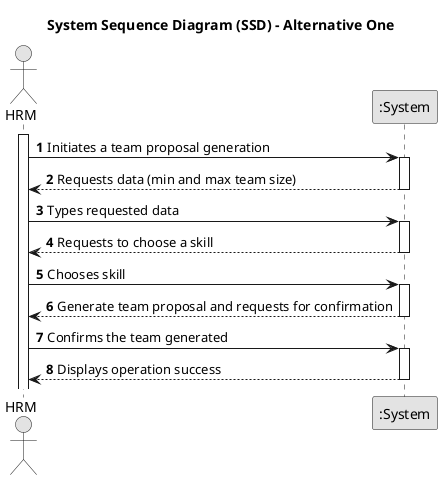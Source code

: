 @startuml
skinparam monochrome true
skinparam packageStyle rectangle
skinparam shadowing false

title System Sequence Diagram (SSD) - Alternative One

autonumber

actor "HRM" as Employee
participant ":System" as System

activate Employee

    Employee -> System : Initiates a team proposal generation
    activate System

        System --> Employee : Requests data (min and max team size)
    deactivate System

    Employee -> System : Types requested data
    activate System

        System --> Employee : Requests to choose a skill
    deactivate System

    Employee -> System : Chooses skill
    activate System

        System --> Employee : Generate team proposal and requests for confirmation
    deactivate System

    Employee -> System : Confirms the team generated
    activate System

        System --> Employee : Displays operation success
    deactivate System

@enduml
